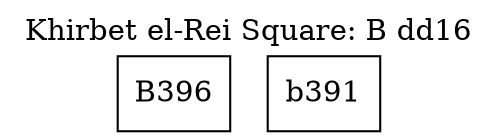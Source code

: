 
graph B_dd16 {
	splines=ortho;
	overlap=false;
	newrank=true;
	labelloc=top;
	labeljust="l";
	
	page=8;
	ranksep=0.75;
	label="Khirbet el-Rei Square: B dd16"
	"1000031518086093033" [label="B396", shape=box, style=filled, fillcolor=white];
	"1000081517684770809" [label="b391", shape=box, style=filled, fillcolor=white];
}